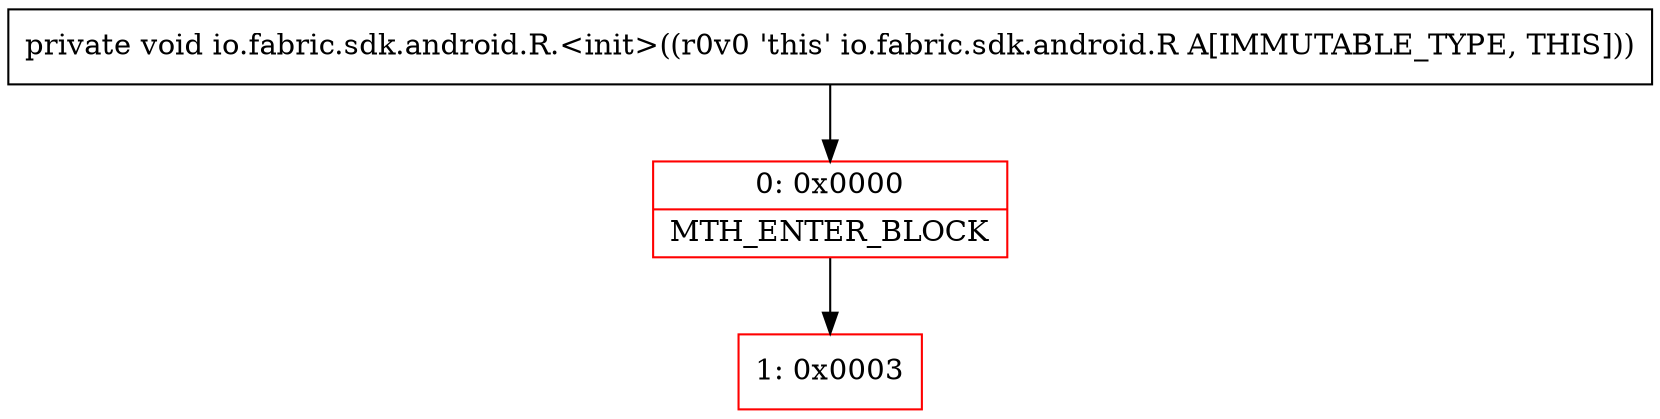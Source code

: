 digraph "CFG forio.fabric.sdk.android.R.\<init\>()V" {
subgraph cluster_Region_1184965067 {
label = "R(0)";
node [shape=record,color=blue];
}
Node_0 [shape=record,color=red,label="{0\:\ 0x0000|MTH_ENTER_BLOCK\l}"];
Node_1 [shape=record,color=red,label="{1\:\ 0x0003}"];
MethodNode[shape=record,label="{private void io.fabric.sdk.android.R.\<init\>((r0v0 'this' io.fabric.sdk.android.R A[IMMUTABLE_TYPE, THIS])) }"];
MethodNode -> Node_0;
Node_0 -> Node_1;
}

